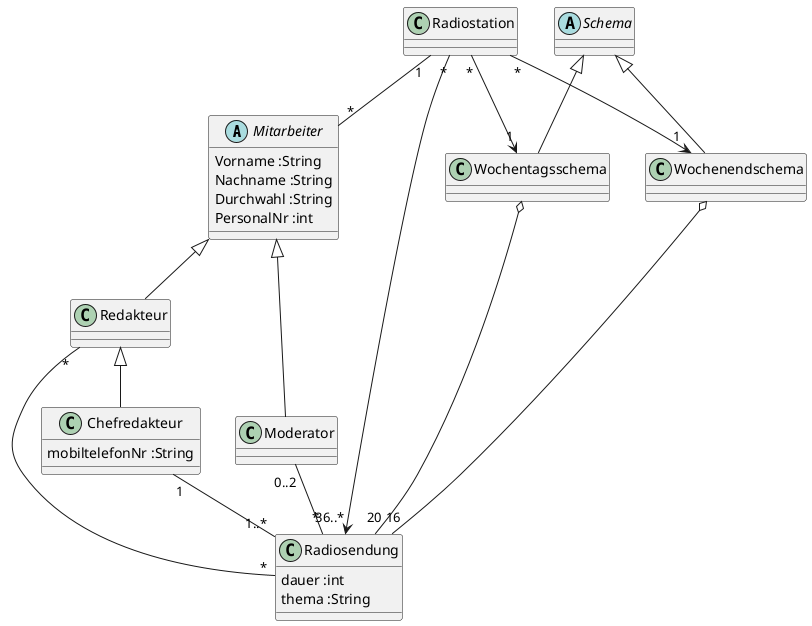 @startuml
'https://plantuml.com/class-diagram

abstract class Mitarbeiter{
    Vorname :String
    Nachname :String
    Durchwahl :String
    PersonalNr :int
}

class Moderator
class Redakteur
class Chefredakteur{
    mobiltelefonNr :String
}
class Radiosendung{
    dauer :int
    thema :String
}
class Radiostation
abstract class Schema
class Wochenendschema
class Wochentagsschema

Radiostation "1" -- "*" Mitarbeiter
Radiostation "*" --> "1" Wochenendschema
Radiostation "*" -> "1" Wochentagsschema
Radiostation "*" --> "36..*" Radiosendung

Mitarbeiter <|-- Moderator
Mitarbeiter <|-- Redakteur
Redakteur <|-- Chefredakteur

Schema <|-- Wochenendschema
Schema <|-- Wochentagsschema

Wochentagsschema o-- "20" Radiosendung
Wochenendschema o-- "16" Radiosendung
Redakteur "*" -- "*" Radiosendung
Chefredakteur "1" -- "1..*" Radiosendung
Moderator "0..2" -- "*" Radiosendung


@enduml